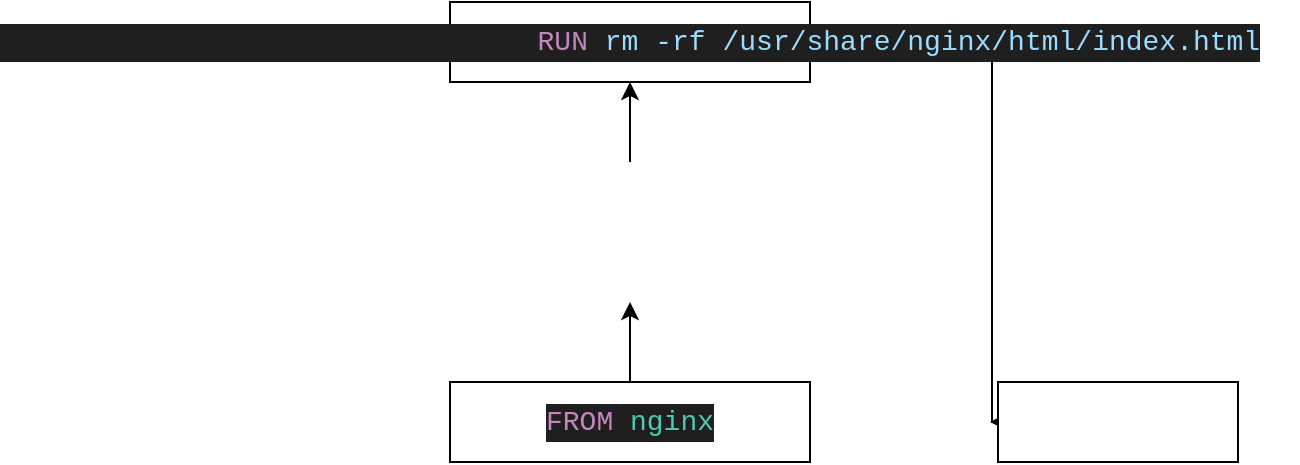 <mxfile version="24.7.6">
  <diagram name="Page-1" id="YLKkbuRHNSi45PAIOOmi">
    <mxGraphModel dx="1594" dy="-1554" grid="0" gridSize="10" guides="1" tooltips="1" connect="1" arrows="1" fold="1" page="0" pageScale="1" pageWidth="850" pageHeight="1100" math="0" shadow="0">
      <root>
        <mxCell id="0" />
        <mxCell id="1" parent="0" />
        <mxCell id="FVXrQ5UTmjQ1m_fRflTd-5" value="" style="edgeStyle=orthogonalEdgeStyle;rounded=0;orthogonalLoop=1;jettySize=auto;html=1;" parent="1" source="FVXrQ5UTmjQ1m_fRflTd-2" target="FVXrQ5UTmjQ1m_fRflTd-3" edge="1">
          <mxGeometry relative="1" as="geometry" />
        </mxCell>
        <mxCell id="FVXrQ5UTmjQ1m_fRflTd-2" value="&lt;div style=&quot;color: rgb(204, 204, 204); background-color: rgb(31, 31, 31); font-family: Consolas, &amp;quot;Courier New&amp;quot;, monospace; font-size: 14px; line-height: 19px; white-space: pre;&quot;&gt;&lt;span style=&quot;color: #c586c0;&quot;&gt;FROM&lt;/span&gt; &lt;span style=&quot;color: #4ec9b0;&quot;&gt;nginx&lt;/span&gt;&lt;/div&gt;" style="rounded=0;whiteSpace=wrap;html=1;" parent="1" vertex="1">
          <mxGeometry x="-320" y="2480" width="180" height="40" as="geometry" />
        </mxCell>
        <mxCell id="FVXrQ5UTmjQ1m_fRflTd-7" style="edgeStyle=orthogonalEdgeStyle;rounded=0;orthogonalLoop=1;jettySize=auto;html=1;entryX=0.5;entryY=1;entryDx=0;entryDy=0;" parent="1" source="FVXrQ5UTmjQ1m_fRflTd-3" target="FVXrQ5UTmjQ1m_fRflTd-6" edge="1">
          <mxGeometry relative="1" as="geometry" />
        </mxCell>
        <mxCell id="FVXrQ5UTmjQ1m_fRflTd-3" value="" style="shape=image;html=1;verticalAlign=top;verticalLabelPosition=bottom;labelBackgroundColor=#ffffff;imageAspect=0;aspect=fixed;image=https://cdn1.iconfinder.com/data/icons/unicons-line-vol-3/24/docker-128.png" parent="1" vertex="1">
          <mxGeometry x="-265" y="2370" width="70" height="70" as="geometry" />
        </mxCell>
        <mxCell id="FVXrQ5UTmjQ1m_fRflTd-10" style="edgeStyle=orthogonalEdgeStyle;rounded=0;orthogonalLoop=1;jettySize=auto;html=1;" parent="1" source="FVXrQ5UTmjQ1m_fRflTd-6" edge="1">
          <mxGeometry relative="1" as="geometry">
            <mxPoint x="-50" y="2500" as="targetPoint" />
            <Array as="points">
              <mxPoint x="-49" y="2310" />
            </Array>
          </mxGeometry>
        </mxCell>
        <mxCell id="FVXrQ5UTmjQ1m_fRflTd-6" value="&lt;div style=&quot;color: rgb(204, 204, 204); background-color: rgb(31, 31, 31); font-family: Consolas, &amp;quot;Courier New&amp;quot;, monospace; font-size: 14px; line-height: 19px; white-space: pre;&quot;&gt;&lt;span style=&quot;white-space: pre;&quot;&gt;&#x9;&lt;/span&gt;&lt;span style=&quot;white-space: pre;&quot;&gt;&#x9;&lt;/span&gt;&lt;span style=&quot;white-space: pre;&quot;&gt;&#x9;&lt;/span&gt;&lt;span style=&quot;white-space: pre;&quot;&gt;&#x9;&lt;/span&gt;&lt;span style=&quot;color: rgb(197, 134, 192);&quot;&gt;RUN&lt;/span&gt; &lt;span style=&quot;color: rgb(156, 220, 254);&quot;&gt;rm&lt;/span&gt; &lt;span style=&quot;color: rgb(156, 220, 254);&quot;&gt;-rf&lt;/span&gt; &lt;span style=&quot;color: rgb(156, 220, 254);&quot;&gt;/usr/share/nginx/html/index.html&lt;/span&gt;&lt;/div&gt;" style="rounded=0;whiteSpace=wrap;html=1;" parent="1" vertex="1">
          <mxGeometry x="-320" y="2290" width="180" height="40" as="geometry" />
        </mxCell>
        <mxCell id="FVXrQ5UTmjQ1m_fRflTd-9" value="" style="rounded=0;whiteSpace=wrap;html=1;" parent="1" vertex="1">
          <mxGeometry x="-46" y="2480" width="120" height="40" as="geometry" />
        </mxCell>
        <mxCell id="FVXrQ5UTmjQ1m_fRflTd-11" value="" style="shape=image;html=1;verticalAlign=top;verticalLabelPosition=bottom;labelBackgroundColor=#ffffff;imageAspect=0;aspect=fixed;image=https://cdn1.iconfinder.com/data/icons/unicons-line-vol-3/24/docker-128.png" parent="1" vertex="1">
          <mxGeometry x="34" y="2380" width="70" height="70" as="geometry" />
        </mxCell>
      </root>
    </mxGraphModel>
  </diagram>
</mxfile>
